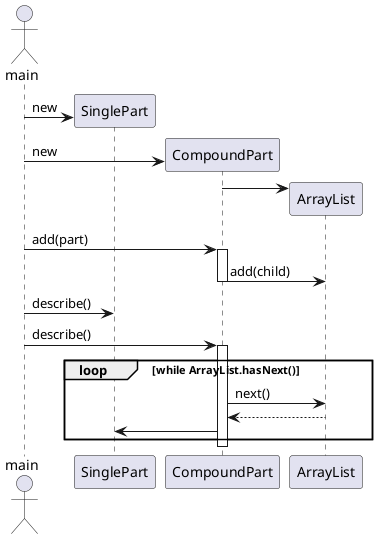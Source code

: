 @startuml
	actor main

    
    create SinglePart
   	main -> SinglePart : new
    create CompoundPart
   	main -> CompoundPart : new
   	create ArrayList
	CompoundPart -> ArrayList
   	   
   	
   	main -> CompoundPart : add(part)
	activate CompoundPart
	
 	CompoundPart -> ArrayList : add(child)
    deactivate CompoundPart
    
    main -> SinglePart : describe()
    main -> CompoundPart : describe()
    activate CompoundPart
    loop while ArrayList.hasNext()
	    CompoundPart -> ArrayList : next()
	    ArrayList --> CompoundPart
	    CompoundPart -> SinglePart
    end
   deactivate CompoundPart	
@enduml
